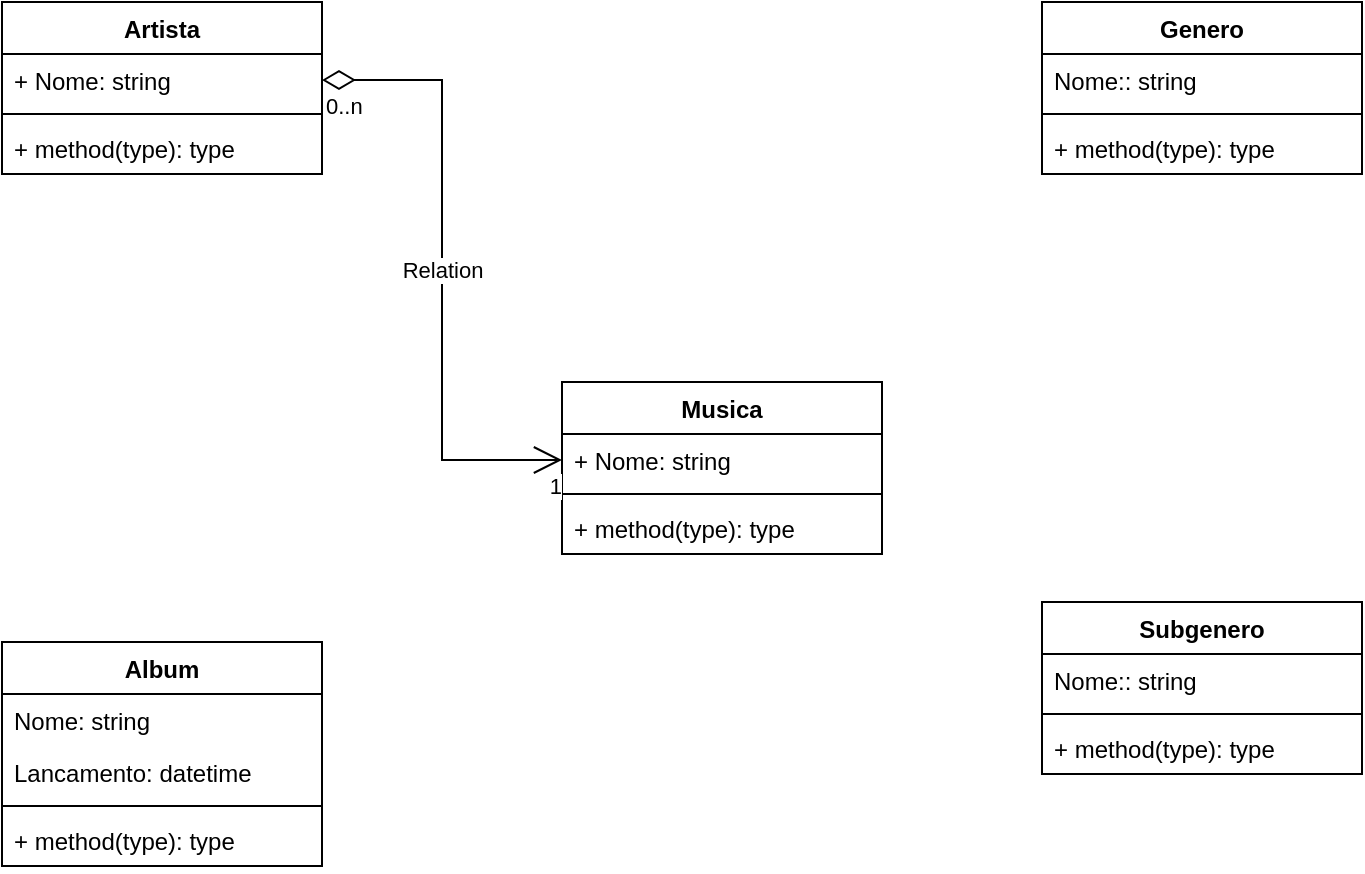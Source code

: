 <mxfile version="20.8.5" type="github">
  <diagram id="C5RBs43oDa-KdzZeNtuy" name="Page-1">
    <mxGraphModel dx="1434" dy="764" grid="1" gridSize="10" guides="1" tooltips="1" connect="1" arrows="1" fold="1" page="1" pageScale="1" pageWidth="827" pageHeight="1169" math="0" shadow="0">
      <root>
        <mxCell id="WIyWlLk6GJQsqaUBKTNV-0" />
        <mxCell id="WIyWlLk6GJQsqaUBKTNV-1" parent="WIyWlLk6GJQsqaUBKTNV-0" />
        <mxCell id="HjjgzwSg_KeHoTy4c4uK-0" value="Musica&#xa;" style="swimlane;fontStyle=1;align=center;verticalAlign=top;childLayout=stackLayout;horizontal=1;startSize=26;horizontalStack=0;resizeParent=1;resizeParentMax=0;resizeLast=0;collapsible=1;marginBottom=0;" parent="WIyWlLk6GJQsqaUBKTNV-1" vertex="1">
          <mxGeometry x="360" y="230" width="160" height="86" as="geometry" />
        </mxCell>
        <mxCell id="HjjgzwSg_KeHoTy4c4uK-1" value="+ Nome: string" style="text;strokeColor=none;fillColor=none;align=left;verticalAlign=top;spacingLeft=4;spacingRight=4;overflow=hidden;rotatable=0;points=[[0,0.5],[1,0.5]];portConstraint=eastwest;" parent="HjjgzwSg_KeHoTy4c4uK-0" vertex="1">
          <mxGeometry y="26" width="160" height="26" as="geometry" />
        </mxCell>
        <mxCell id="HjjgzwSg_KeHoTy4c4uK-2" value="" style="line;strokeWidth=1;fillColor=none;align=left;verticalAlign=middle;spacingTop=-1;spacingLeft=3;spacingRight=3;rotatable=0;labelPosition=right;points=[];portConstraint=eastwest;strokeColor=inherit;" parent="HjjgzwSg_KeHoTy4c4uK-0" vertex="1">
          <mxGeometry y="52" width="160" height="8" as="geometry" />
        </mxCell>
        <mxCell id="HjjgzwSg_KeHoTy4c4uK-3" value="+ method(type): type" style="text;strokeColor=none;fillColor=none;align=left;verticalAlign=top;spacingLeft=4;spacingRight=4;overflow=hidden;rotatable=0;points=[[0,0.5],[1,0.5]];portConstraint=eastwest;" parent="HjjgzwSg_KeHoTy4c4uK-0" vertex="1">
          <mxGeometry y="60" width="160" height="26" as="geometry" />
        </mxCell>
        <mxCell id="HjjgzwSg_KeHoTy4c4uK-16" value="Artista&#xa;" style="swimlane;fontStyle=1;align=center;verticalAlign=top;childLayout=stackLayout;horizontal=1;startSize=26;horizontalStack=0;resizeParent=1;resizeParentMax=0;resizeLast=0;collapsible=1;marginBottom=0;" parent="WIyWlLk6GJQsqaUBKTNV-1" vertex="1">
          <mxGeometry x="80" y="40" width="160" height="86" as="geometry" />
        </mxCell>
        <mxCell id="HjjgzwSg_KeHoTy4c4uK-17" value="+ Nome: string" style="text;strokeColor=none;fillColor=none;align=left;verticalAlign=top;spacingLeft=4;spacingRight=4;overflow=hidden;rotatable=0;points=[[0,0.5],[1,0.5]];portConstraint=eastwest;" parent="HjjgzwSg_KeHoTy4c4uK-16" vertex="1">
          <mxGeometry y="26" width="160" height="26" as="geometry" />
        </mxCell>
        <mxCell id="HjjgzwSg_KeHoTy4c4uK-18" value="" style="line;strokeWidth=1;fillColor=none;align=left;verticalAlign=middle;spacingTop=-1;spacingLeft=3;spacingRight=3;rotatable=0;labelPosition=right;points=[];portConstraint=eastwest;strokeColor=inherit;" parent="HjjgzwSg_KeHoTy4c4uK-16" vertex="1">
          <mxGeometry y="52" width="160" height="8" as="geometry" />
        </mxCell>
        <mxCell id="HjjgzwSg_KeHoTy4c4uK-19" value="+ method(type): type" style="text;strokeColor=none;fillColor=none;align=left;verticalAlign=top;spacingLeft=4;spacingRight=4;overflow=hidden;rotatable=0;points=[[0,0.5],[1,0.5]];portConstraint=eastwest;" parent="HjjgzwSg_KeHoTy4c4uK-16" vertex="1">
          <mxGeometry y="60" width="160" height="26" as="geometry" />
        </mxCell>
        <mxCell id="HjjgzwSg_KeHoTy4c4uK-24" value="Album" style="swimlane;fontStyle=1;align=center;verticalAlign=top;childLayout=stackLayout;horizontal=1;startSize=26;horizontalStack=0;resizeParent=1;resizeParentMax=0;resizeLast=0;collapsible=1;marginBottom=0;" parent="WIyWlLk6GJQsqaUBKTNV-1" vertex="1">
          <mxGeometry x="80" y="360" width="160" height="112" as="geometry" />
        </mxCell>
        <mxCell id="HjjgzwSg_KeHoTy4c4uK-25" value="Nome: string" style="text;strokeColor=none;fillColor=none;align=left;verticalAlign=top;spacingLeft=4;spacingRight=4;overflow=hidden;rotatable=0;points=[[0,0.5],[1,0.5]];portConstraint=eastwest;" parent="HjjgzwSg_KeHoTy4c4uK-24" vertex="1">
          <mxGeometry y="26" width="160" height="26" as="geometry" />
        </mxCell>
        <mxCell id="rYuvAeqcuZqumErCOnob-1" value="Lancamento: datetime" style="text;strokeColor=none;fillColor=none;align=left;verticalAlign=top;spacingLeft=4;spacingRight=4;overflow=hidden;rotatable=0;points=[[0,0.5],[1,0.5]];portConstraint=eastwest;" parent="HjjgzwSg_KeHoTy4c4uK-24" vertex="1">
          <mxGeometry y="52" width="160" height="26" as="geometry" />
        </mxCell>
        <mxCell id="HjjgzwSg_KeHoTy4c4uK-26" value="" style="line;strokeWidth=1;fillColor=none;align=left;verticalAlign=middle;spacingTop=-1;spacingLeft=3;spacingRight=3;rotatable=0;labelPosition=right;points=[];portConstraint=eastwest;strokeColor=inherit;" parent="HjjgzwSg_KeHoTy4c4uK-24" vertex="1">
          <mxGeometry y="78" width="160" height="8" as="geometry" />
        </mxCell>
        <mxCell id="HjjgzwSg_KeHoTy4c4uK-27" value="+ method(type): type" style="text;strokeColor=none;fillColor=none;align=left;verticalAlign=top;spacingLeft=4;spacingRight=4;overflow=hidden;rotatable=0;points=[[0,0.5],[1,0.5]];portConstraint=eastwest;" parent="HjjgzwSg_KeHoTy4c4uK-24" vertex="1">
          <mxGeometry y="86" width="160" height="26" as="geometry" />
        </mxCell>
        <mxCell id="HjjgzwSg_KeHoTy4c4uK-20" value="Genero" style="swimlane;fontStyle=1;align=center;verticalAlign=top;childLayout=stackLayout;horizontal=1;startSize=26;horizontalStack=0;resizeParent=1;resizeParentMax=0;resizeLast=0;collapsible=1;marginBottom=0;" parent="WIyWlLk6GJQsqaUBKTNV-1" vertex="1">
          <mxGeometry x="600" y="40" width="160" height="86" as="geometry" />
        </mxCell>
        <mxCell id="HjjgzwSg_KeHoTy4c4uK-21" value="Nome:: string" style="text;strokeColor=none;fillColor=none;align=left;verticalAlign=top;spacingLeft=4;spacingRight=4;overflow=hidden;rotatable=0;points=[[0,0.5],[1,0.5]];portConstraint=eastwest;" parent="HjjgzwSg_KeHoTy4c4uK-20" vertex="1">
          <mxGeometry y="26" width="160" height="26" as="geometry" />
        </mxCell>
        <mxCell id="HjjgzwSg_KeHoTy4c4uK-22" value="" style="line;strokeWidth=1;fillColor=none;align=left;verticalAlign=middle;spacingTop=-1;spacingLeft=3;spacingRight=3;rotatable=0;labelPosition=right;points=[];portConstraint=eastwest;strokeColor=inherit;" parent="HjjgzwSg_KeHoTy4c4uK-20" vertex="1">
          <mxGeometry y="52" width="160" height="8" as="geometry" />
        </mxCell>
        <mxCell id="HjjgzwSg_KeHoTy4c4uK-23" value="+ method(type): type" style="text;strokeColor=none;fillColor=none;align=left;verticalAlign=top;spacingLeft=4;spacingRight=4;overflow=hidden;rotatable=0;points=[[0,0.5],[1,0.5]];portConstraint=eastwest;" parent="HjjgzwSg_KeHoTy4c4uK-20" vertex="1">
          <mxGeometry y="60" width="160" height="26" as="geometry" />
        </mxCell>
        <mxCell id="rYuvAeqcuZqumErCOnob-5" value="Relation" style="endArrow=open;html=1;endSize=12;startArrow=diamondThin;startSize=14;startFill=0;edgeStyle=orthogonalEdgeStyle;rounded=0;" parent="WIyWlLk6GJQsqaUBKTNV-1" source="HjjgzwSg_KeHoTy4c4uK-17" target="HjjgzwSg_KeHoTy4c4uK-1" edge="1">
          <mxGeometry relative="1" as="geometry">
            <mxPoint x="330" y="290" as="sourcePoint" />
            <mxPoint x="490" y="290" as="targetPoint" />
          </mxGeometry>
        </mxCell>
        <mxCell id="rYuvAeqcuZqumErCOnob-6" value="0..n" style="edgeLabel;resizable=0;html=1;align=left;verticalAlign=top;" parent="rYuvAeqcuZqumErCOnob-5" connectable="0" vertex="1">
          <mxGeometry x="-1" relative="1" as="geometry" />
        </mxCell>
        <mxCell id="rYuvAeqcuZqumErCOnob-7" value="1" style="edgeLabel;resizable=0;html=1;align=right;verticalAlign=top;" parent="rYuvAeqcuZqumErCOnob-5" connectable="0" vertex="1">
          <mxGeometry x="1" relative="1" as="geometry" />
        </mxCell>
        <mxCell id="PYgTn8NohmOIsb5tEuxj-1" value="Subgenero" style="swimlane;fontStyle=1;align=center;verticalAlign=top;childLayout=stackLayout;horizontal=1;startSize=26;horizontalStack=0;resizeParent=1;resizeParentMax=0;resizeLast=0;collapsible=1;marginBottom=0;" vertex="1" parent="WIyWlLk6GJQsqaUBKTNV-1">
          <mxGeometry x="600" y="340" width="160" height="86" as="geometry" />
        </mxCell>
        <mxCell id="PYgTn8NohmOIsb5tEuxj-2" value="Nome:: string" style="text;strokeColor=none;fillColor=none;align=left;verticalAlign=top;spacingLeft=4;spacingRight=4;overflow=hidden;rotatable=0;points=[[0,0.5],[1,0.5]];portConstraint=eastwest;" vertex="1" parent="PYgTn8NohmOIsb5tEuxj-1">
          <mxGeometry y="26" width="160" height="26" as="geometry" />
        </mxCell>
        <mxCell id="PYgTn8NohmOIsb5tEuxj-3" value="" style="line;strokeWidth=1;fillColor=none;align=left;verticalAlign=middle;spacingTop=-1;spacingLeft=3;spacingRight=3;rotatable=0;labelPosition=right;points=[];portConstraint=eastwest;strokeColor=inherit;" vertex="1" parent="PYgTn8NohmOIsb5tEuxj-1">
          <mxGeometry y="52" width="160" height="8" as="geometry" />
        </mxCell>
        <mxCell id="PYgTn8NohmOIsb5tEuxj-4" value="+ method(type): type" style="text;strokeColor=none;fillColor=none;align=left;verticalAlign=top;spacingLeft=4;spacingRight=4;overflow=hidden;rotatable=0;points=[[0,0.5],[1,0.5]];portConstraint=eastwest;" vertex="1" parent="PYgTn8NohmOIsb5tEuxj-1">
          <mxGeometry y="60" width="160" height="26" as="geometry" />
        </mxCell>
      </root>
    </mxGraphModel>
  </diagram>
</mxfile>
